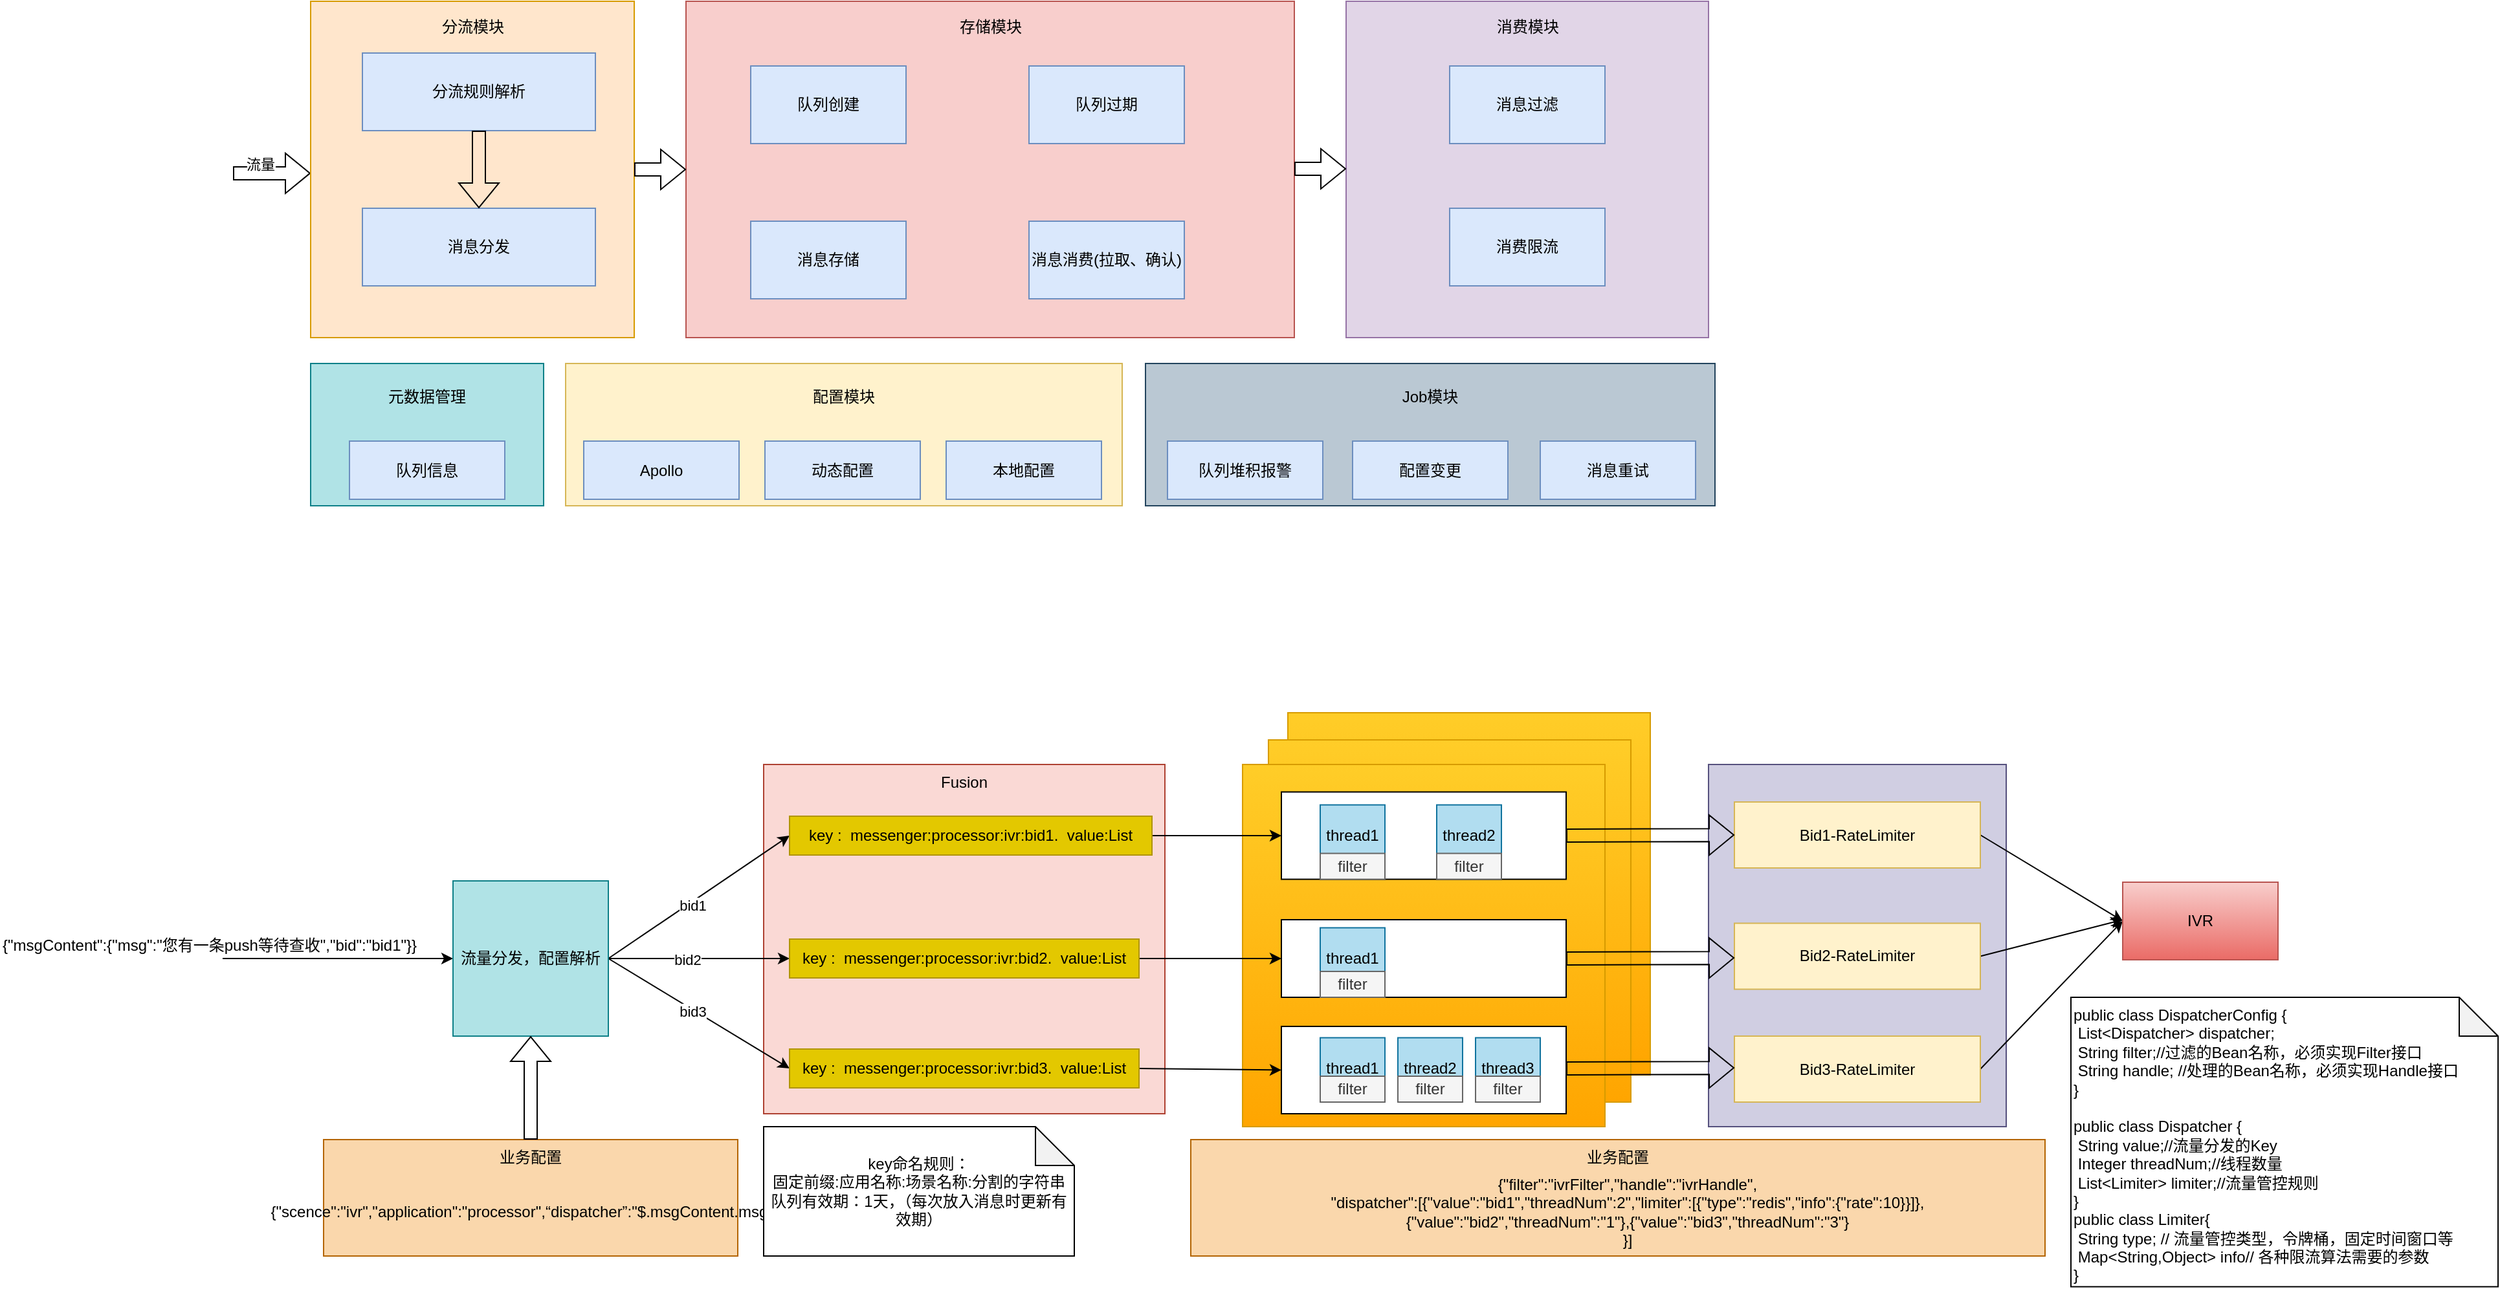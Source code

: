 <mxfile version="16.1.2" type="github">
  <diagram id="zbI2m9qwPM7i-162WsMr" name="Page-1">
    <mxGraphModel dx="2647" dy="892" grid="1" gridSize="10" guides="1" tooltips="1" connect="1" arrows="1" fold="1" page="1" pageScale="1" pageWidth="827" pageHeight="1169" math="0" shadow="0">
      <root>
        <mxCell id="0" />
        <mxCell id="1" parent="0" />
        <mxCell id="dJGsxwTj0P6BNTw4QNRo-88" value="" style="rounded=0;whiteSpace=wrap;html=1;fillColor=#ffcd28;gradientColor=#ffa500;strokeColor=#d79b00;" vertex="1" parent="1">
          <mxGeometry x="955" y="750" width="280" height="280" as="geometry" />
        </mxCell>
        <mxCell id="dJGsxwTj0P6BNTw4QNRo-87" value="" style="rounded=0;whiteSpace=wrap;html=1;fillColor=#ffcd28;gradientColor=#ffa500;strokeColor=#d79b00;" vertex="1" parent="1">
          <mxGeometry x="940" y="771" width="280" height="280" as="geometry" />
        </mxCell>
        <mxCell id="dJGsxwTj0P6BNTw4QNRo-75" value="" style="rounded=0;whiteSpace=wrap;html=1;fillColor=#ffcd28;gradientColor=#ffa500;strokeColor=#d79b00;" vertex="1" parent="1">
          <mxGeometry x="920" y="790" width="280" height="280" as="geometry" />
        </mxCell>
        <mxCell id="dJGsxwTj0P6BNTw4QNRo-24" value="" style="swimlane;startSize=0;" vertex="1" parent="1">
          <mxGeometry x="490" y="200" width="470" height="260" as="geometry" />
        </mxCell>
        <mxCell id="dJGsxwTj0P6BNTw4QNRo-40" value="" style="rounded=0;whiteSpace=wrap;html=1;fillColor=#f8cecc;strokeColor=#b85450;" vertex="1" parent="dJGsxwTj0P6BNTw4QNRo-24">
          <mxGeometry width="470" height="260" as="geometry" />
        </mxCell>
        <mxCell id="dJGsxwTj0P6BNTw4QNRo-25" value="存储模块" style="text;html=1;align=center;verticalAlign=middle;resizable=0;points=[];autosize=1;strokeColor=none;fillColor=none;" vertex="1" parent="dJGsxwTj0P6BNTw4QNRo-24">
          <mxGeometry x="205" y="10" width="60" height="20" as="geometry" />
        </mxCell>
        <mxCell id="dJGsxwTj0P6BNTw4QNRo-31" value="队列创建" style="rounded=0;whiteSpace=wrap;html=1;fillColor=#dae8fc;strokeColor=#6c8ebf;" vertex="1" parent="dJGsxwTj0P6BNTw4QNRo-24">
          <mxGeometry x="50" y="50" width="120" height="60" as="geometry" />
        </mxCell>
        <mxCell id="dJGsxwTj0P6BNTw4QNRo-32" value="队列过期" style="rounded=0;whiteSpace=wrap;html=1;fillColor=#dae8fc;strokeColor=#6c8ebf;" vertex="1" parent="dJGsxwTj0P6BNTw4QNRo-24">
          <mxGeometry x="265" y="50" width="120" height="60" as="geometry" />
        </mxCell>
        <mxCell id="dJGsxwTj0P6BNTw4QNRo-33" value="消息存储" style="rounded=0;whiteSpace=wrap;html=1;fillColor=#dae8fc;strokeColor=#6c8ebf;" vertex="1" parent="dJGsxwTj0P6BNTw4QNRo-24">
          <mxGeometry x="50" y="170" width="120" height="60" as="geometry" />
        </mxCell>
        <mxCell id="dJGsxwTj0P6BNTw4QNRo-107" value="消息消费(拉取、确认)" style="rounded=0;whiteSpace=wrap;html=1;fillColor=#dae8fc;strokeColor=#6c8ebf;" vertex="1" parent="dJGsxwTj0P6BNTw4QNRo-24">
          <mxGeometry x="265" y="170" width="120" height="60" as="geometry" />
        </mxCell>
        <mxCell id="dJGsxwTj0P6BNTw4QNRo-1" value="" style="shape=flexArrow;endArrow=classic;html=1;rounded=0;" edge="1" parent="1">
          <mxGeometry width="50" height="50" relative="1" as="geometry">
            <mxPoint x="140" y="333" as="sourcePoint" />
            <mxPoint x="200" y="332.94" as="targetPoint" />
          </mxGeometry>
        </mxCell>
        <mxCell id="dJGsxwTj0P6BNTw4QNRo-2" value="流量" style="edgeLabel;html=1;align=center;verticalAlign=middle;resizable=0;points=[];" vertex="1" connectable="0" parent="dJGsxwTj0P6BNTw4QNRo-1">
          <mxGeometry x="-0.3" y="7" relative="1" as="geometry">
            <mxPoint as="offset" />
          </mxGeometry>
        </mxCell>
        <mxCell id="dJGsxwTj0P6BNTw4QNRo-18" value="" style="swimlane;startSize=0;fillColor=#e1d5e7;strokeColor=#9673a6;" vertex="1" parent="1">
          <mxGeometry x="200" y="200" width="250" height="260" as="geometry" />
        </mxCell>
        <mxCell id="dJGsxwTj0P6BNTw4QNRo-39" value="" style="rounded=0;whiteSpace=wrap;html=1;fillColor=#ffe6cc;strokeColor=#d79b00;" vertex="1" parent="dJGsxwTj0P6BNTw4QNRo-18">
          <mxGeometry width="250" height="260" as="geometry" />
        </mxCell>
        <mxCell id="dJGsxwTj0P6BNTw4QNRo-19" value="分流模块" style="text;html=1;align=center;verticalAlign=middle;resizable=0;points=[];autosize=1;strokeColor=none;fillColor=none;" vertex="1" parent="dJGsxwTj0P6BNTw4QNRo-18">
          <mxGeometry x="95" y="10" width="60" height="20" as="geometry" />
        </mxCell>
        <mxCell id="dJGsxwTj0P6BNTw4QNRo-21" value="分流规则解析" style="rounded=0;whiteSpace=wrap;html=1;fillColor=#dae8fc;strokeColor=#6c8ebf;" vertex="1" parent="dJGsxwTj0P6BNTw4QNRo-18">
          <mxGeometry x="40" y="40" width="180" height="60" as="geometry" />
        </mxCell>
        <mxCell id="dJGsxwTj0P6BNTw4QNRo-22" value="消息分发" style="rounded=0;whiteSpace=wrap;html=1;fillColor=#dae8fc;strokeColor=#6c8ebf;" vertex="1" parent="dJGsxwTj0P6BNTw4QNRo-18">
          <mxGeometry x="40" y="160" width="180" height="60" as="geometry" />
        </mxCell>
        <mxCell id="dJGsxwTj0P6BNTw4QNRo-23" value="" style="shape=flexArrow;endArrow=classic;html=1;rounded=0;exitX=0.5;exitY=1;exitDx=0;exitDy=0;entryX=0.5;entryY=0;entryDx=0;entryDy=0;" edge="1" parent="dJGsxwTj0P6BNTw4QNRo-18" source="dJGsxwTj0P6BNTw4QNRo-21" target="dJGsxwTj0P6BNTw4QNRo-22">
          <mxGeometry width="50" height="50" relative="1" as="geometry">
            <mxPoint x="110" y="160" as="sourcePoint" />
            <mxPoint x="160" y="110" as="targetPoint" />
          </mxGeometry>
        </mxCell>
        <mxCell id="dJGsxwTj0P6BNTw4QNRo-20" value="&lt;p style=&quot;line-height: 1.2&quot;&gt;配置模块&lt;/p&gt;" style="rounded=0;whiteSpace=wrap;html=1;verticalAlign=top;fillColor=#fff2cc;strokeColor=#d6b656;" vertex="1" parent="1">
          <mxGeometry x="397" y="480" width="430" height="110" as="geometry" />
        </mxCell>
        <mxCell id="dJGsxwTj0P6BNTw4QNRo-26" value="Apollo" style="rounded=0;whiteSpace=wrap;html=1;fillColor=#dae8fc;strokeColor=#6c8ebf;" vertex="1" parent="1">
          <mxGeometry x="411" y="540" width="120" height="45" as="geometry" />
        </mxCell>
        <mxCell id="dJGsxwTj0P6BNTw4QNRo-28" value="" style="shape=flexArrow;endArrow=classic;html=1;rounded=0;exitX=1;exitY=0.5;exitDx=0;exitDy=0;entryX=0;entryY=0.5;entryDx=0;entryDy=0;" edge="1" parent="1" source="dJGsxwTj0P6BNTw4QNRo-18" target="dJGsxwTj0P6BNTw4QNRo-24">
          <mxGeometry width="50" height="50" relative="1" as="geometry">
            <mxPoint x="450" y="360" as="sourcePoint" />
            <mxPoint x="500" y="310" as="targetPoint" />
          </mxGeometry>
        </mxCell>
        <mxCell id="dJGsxwTj0P6BNTw4QNRo-29" value="本地配置" style="rounded=0;whiteSpace=wrap;html=1;fillColor=#dae8fc;strokeColor=#6c8ebf;" vertex="1" parent="1">
          <mxGeometry x="691" y="540" width="120" height="45" as="geometry" />
        </mxCell>
        <mxCell id="dJGsxwTj0P6BNTw4QNRo-30" value="动态配置" style="rounded=0;whiteSpace=wrap;html=1;fillColor=#dae8fc;strokeColor=#6c8ebf;" vertex="1" parent="1">
          <mxGeometry x="551" y="540" width="120" height="45" as="geometry" />
        </mxCell>
        <mxCell id="dJGsxwTj0P6BNTw4QNRo-34" value="" style="swimlane;startSize=0;" vertex="1" parent="1">
          <mxGeometry x="1000" y="200" width="280" height="260" as="geometry" />
        </mxCell>
        <mxCell id="dJGsxwTj0P6BNTw4QNRo-41" value="" style="rounded=0;whiteSpace=wrap;html=1;fillColor=#e1d5e7;strokeColor=#9673a6;" vertex="1" parent="dJGsxwTj0P6BNTw4QNRo-34">
          <mxGeometry width="280" height="260" as="geometry" />
        </mxCell>
        <mxCell id="dJGsxwTj0P6BNTw4QNRo-35" value="消费模块" style="text;html=1;align=center;verticalAlign=middle;resizable=0;points=[];autosize=1;strokeColor=none;fillColor=none;" vertex="1" parent="dJGsxwTj0P6BNTw4QNRo-34">
          <mxGeometry x="110" y="10" width="60" height="20" as="geometry" />
        </mxCell>
        <mxCell id="dJGsxwTj0P6BNTw4QNRo-37" value="消息过滤" style="rounded=0;whiteSpace=wrap;html=1;fillColor=#dae8fc;strokeColor=#6c8ebf;" vertex="1" parent="dJGsxwTj0P6BNTw4QNRo-34">
          <mxGeometry x="80" y="50" width="120" height="60" as="geometry" />
        </mxCell>
        <mxCell id="dJGsxwTj0P6BNTw4QNRo-38" value="&lt;span&gt;消费限流&lt;/span&gt;" style="rounded=0;whiteSpace=wrap;html=1;fillColor=#dae8fc;strokeColor=#6c8ebf;" vertex="1" parent="dJGsxwTj0P6BNTw4QNRo-34">
          <mxGeometry x="80" y="160" width="120" height="60" as="geometry" />
        </mxCell>
        <mxCell id="dJGsxwTj0P6BNTw4QNRo-36" value="" style="shape=flexArrow;endArrow=classic;html=1;rounded=0;exitX=1;exitY=0.5;exitDx=0;exitDy=0;entryX=0;entryY=0.5;entryDx=0;entryDy=0;" edge="1" parent="1">
          <mxGeometry width="50" height="50" relative="1" as="geometry">
            <mxPoint x="960" y="329.5" as="sourcePoint" />
            <mxPoint x="1000" y="329.5" as="targetPoint" />
          </mxGeometry>
        </mxCell>
        <mxCell id="dJGsxwTj0P6BNTw4QNRo-42" value="" style="endArrow=classic;html=1;rounded=0;" edge="1" parent="1">
          <mxGeometry width="50" height="50" relative="1" as="geometry">
            <mxPoint x="132" y="940" as="sourcePoint" />
            <mxPoint x="310" y="940" as="targetPoint" />
          </mxGeometry>
        </mxCell>
        <mxCell id="dJGsxwTj0P6BNTw4QNRo-43" value="Fusion" style="rounded=0;whiteSpace=wrap;html=1;verticalAlign=top;fillColor=#fad9d5;strokeColor=#ae4132;" vertex="1" parent="1">
          <mxGeometry x="550" y="790" width="310" height="270" as="geometry" />
        </mxCell>
        <mxCell id="dJGsxwTj0P6BNTw4QNRo-48" style="edgeStyle=none;rounded=0;orthogonalLoop=1;jettySize=auto;html=1;exitX=1;exitY=0.5;exitDx=0;exitDy=0;entryX=0;entryY=0.5;entryDx=0;entryDy=0;" edge="1" parent="1" source="dJGsxwTj0P6BNTw4QNRo-44" target="dJGsxwTj0P6BNTw4QNRo-45">
          <mxGeometry relative="1" as="geometry" />
        </mxCell>
        <mxCell id="dJGsxwTj0P6BNTw4QNRo-53" value="bid1" style="edgeLabel;html=1;align=center;verticalAlign=middle;resizable=0;points=[];" vertex="1" connectable="0" parent="dJGsxwTj0P6BNTw4QNRo-48">
          <mxGeometry x="-0.096" y="-2" relative="1" as="geometry">
            <mxPoint as="offset" />
          </mxGeometry>
        </mxCell>
        <mxCell id="dJGsxwTj0P6BNTw4QNRo-49" style="edgeStyle=none;rounded=0;orthogonalLoop=1;jettySize=auto;html=1;exitX=1;exitY=0.5;exitDx=0;exitDy=0;entryX=0;entryY=0.5;entryDx=0;entryDy=0;" edge="1" parent="1" source="dJGsxwTj0P6BNTw4QNRo-44" target="dJGsxwTj0P6BNTw4QNRo-46">
          <mxGeometry relative="1" as="geometry" />
        </mxCell>
        <mxCell id="dJGsxwTj0P6BNTw4QNRo-54" value="bid2" style="edgeLabel;html=1;align=center;verticalAlign=middle;resizable=0;points=[];" vertex="1" connectable="0" parent="dJGsxwTj0P6BNTw4QNRo-49">
          <mxGeometry x="-0.129" y="-1" relative="1" as="geometry">
            <mxPoint as="offset" />
          </mxGeometry>
        </mxCell>
        <mxCell id="dJGsxwTj0P6BNTw4QNRo-50" style="edgeStyle=none;rounded=0;orthogonalLoop=1;jettySize=auto;html=1;exitX=1;exitY=0.5;exitDx=0;exitDy=0;entryX=0;entryY=0.5;entryDx=0;entryDy=0;" edge="1" parent="1" source="dJGsxwTj0P6BNTw4QNRo-44" target="dJGsxwTj0P6BNTw4QNRo-47">
          <mxGeometry relative="1" as="geometry" />
        </mxCell>
        <mxCell id="dJGsxwTj0P6BNTw4QNRo-55" value="bid3" style="edgeLabel;html=1;align=center;verticalAlign=middle;resizable=0;points=[];" vertex="1" connectable="0" parent="dJGsxwTj0P6BNTw4QNRo-50">
          <mxGeometry x="-0.077" y="-2" relative="1" as="geometry">
            <mxPoint x="1" as="offset" />
          </mxGeometry>
        </mxCell>
        <mxCell id="dJGsxwTj0P6BNTw4QNRo-44" value="流量分发，配置解析" style="rounded=0;whiteSpace=wrap;html=1;fillColor=#b0e3e6;strokeColor=#0e8088;" vertex="1" parent="1">
          <mxGeometry x="310" y="880" width="120" height="120" as="geometry" />
        </mxCell>
        <mxCell id="dJGsxwTj0P6BNTw4QNRo-59" style="edgeStyle=none;rounded=0;orthogonalLoop=1;jettySize=auto;html=1;exitX=1;exitY=0.5;exitDx=0;exitDy=0;entryX=0;entryY=0.5;entryDx=0;entryDy=0;" edge="1" parent="1" source="dJGsxwTj0P6BNTw4QNRo-45" target="dJGsxwTj0P6BNTw4QNRo-58">
          <mxGeometry relative="1" as="geometry" />
        </mxCell>
        <mxCell id="dJGsxwTj0P6BNTw4QNRo-45" value="key :&amp;nbsp; messenger:processor:ivr:bid1.&amp;nbsp; value:List" style="rounded=0;whiteSpace=wrap;html=1;fillColor=#e3c800;fontColor=#000000;strokeColor=#B09500;" vertex="1" parent="1">
          <mxGeometry x="570" y="830" width="280" height="30" as="geometry" />
        </mxCell>
        <mxCell id="dJGsxwTj0P6BNTw4QNRo-65" style="edgeStyle=none;rounded=0;orthogonalLoop=1;jettySize=auto;html=1;exitX=1;exitY=0.5;exitDx=0;exitDy=0;entryX=0;entryY=0.5;entryDx=0;entryDy=0;" edge="1" parent="1" source="dJGsxwTj0P6BNTw4QNRo-46" target="dJGsxwTj0P6BNTw4QNRo-62">
          <mxGeometry relative="1" as="geometry" />
        </mxCell>
        <mxCell id="dJGsxwTj0P6BNTw4QNRo-46" value="key :&amp;nbsp; messenger:processor:ivr:bid2.&amp;nbsp; value:List" style="rounded=0;whiteSpace=wrap;html=1;fillColor=#e3c800;fontColor=#000000;strokeColor=#B09500;" vertex="1" parent="1">
          <mxGeometry x="570" y="925" width="270" height="30" as="geometry" />
        </mxCell>
        <mxCell id="dJGsxwTj0P6BNTw4QNRo-98" style="edgeStyle=none;rounded=0;orthogonalLoop=1;jettySize=auto;html=1;exitX=1;exitY=0.5;exitDx=0;exitDy=0;entryX=0;entryY=0.5;entryDx=0;entryDy=0;" edge="1" parent="1" source="dJGsxwTj0P6BNTw4QNRo-47" target="dJGsxwTj0P6BNTw4QNRo-66">
          <mxGeometry relative="1" as="geometry" />
        </mxCell>
        <mxCell id="dJGsxwTj0P6BNTw4QNRo-47" value="key :&amp;nbsp; messenger:processor:ivr:bid3.&amp;nbsp; value:List" style="rounded=0;whiteSpace=wrap;html=1;fillColor=#e3c800;fontColor=#000000;strokeColor=#B09500;" vertex="1" parent="1">
          <mxGeometry x="570" y="1010" width="270" height="30" as="geometry" />
        </mxCell>
        <mxCell id="dJGsxwTj0P6BNTw4QNRo-51" value="业务配置" style="rounded=0;whiteSpace=wrap;html=1;verticalAlign=top;fillColor=#fad7ac;strokeColor=#b46504;" vertex="1" parent="1">
          <mxGeometry x="210" y="1080" width="320" height="90" as="geometry" />
        </mxCell>
        <mxCell id="dJGsxwTj0P6BNTw4QNRo-52" value="" style="shape=flexArrow;endArrow=classic;html=1;rounded=0;exitX=0.5;exitY=0;exitDx=0;exitDy=0;entryX=0.5;entryY=1;entryDx=0;entryDy=0;" edge="1" parent="1" source="dJGsxwTj0P6BNTw4QNRo-51" target="dJGsxwTj0P6BNTw4QNRo-44">
          <mxGeometry width="50" height="50" relative="1" as="geometry">
            <mxPoint x="390" y="1030" as="sourcePoint" />
            <mxPoint x="440" y="980" as="targetPoint" />
          </mxGeometry>
        </mxCell>
        <mxCell id="dJGsxwTj0P6BNTw4QNRo-56" value="{&quot;msgContent&quot;:{&quot;msg&quot;:&quot;您有一条push等待查收&quot;,&quot;bid&quot;:&quot;bid1&quot;}}" style="text;html=1;strokeColor=none;fillColor=none;align=left;verticalAlign=middle;whiteSpace=wrap;rounded=0;" vertex="1" parent="1">
          <mxGeometry x="-40" y="910" width="340" height="40" as="geometry" />
        </mxCell>
        <mxCell id="dJGsxwTj0P6BNTw4QNRo-57" value="{&quot;scence&quot;:&quot;ivr&quot;,&quot;application&quot;:&quot;processor&quot;,“dispatcher”:&quot;$.msgContent.msg.bid&quot;}" style="text;html=1;strokeColor=none;fillColor=none;align=center;verticalAlign=middle;whiteSpace=wrap;rounded=0;" vertex="1" parent="1">
          <mxGeometry x="310" y="1111.25" width="130" height="50" as="geometry" />
        </mxCell>
        <mxCell id="dJGsxwTj0P6BNTw4QNRo-58" value="" style="rounded=0;whiteSpace=wrap;html=1;" vertex="1" parent="1">
          <mxGeometry x="950" y="811.25" width="220" height="67.5" as="geometry" />
        </mxCell>
        <mxCell id="dJGsxwTj0P6BNTw4QNRo-60" value="thread1" style="rounded=0;whiteSpace=wrap;html=1;fillColor=#b1ddf0;strokeColor=#10739e;" vertex="1" parent="1">
          <mxGeometry x="980" y="821.25" width="50" height="47.5" as="geometry" />
        </mxCell>
        <mxCell id="dJGsxwTj0P6BNTw4QNRo-61" value="thread2" style="rounded=0;whiteSpace=wrap;html=1;fillColor=#b1ddf0;strokeColor=#10739e;" vertex="1" parent="1">
          <mxGeometry x="1070" y="821.25" width="50" height="47.5" as="geometry" />
        </mxCell>
        <mxCell id="dJGsxwTj0P6BNTw4QNRo-62" value="" style="rounded=0;whiteSpace=wrap;html=1;" vertex="1" parent="1">
          <mxGeometry x="950" y="910" width="220" height="60" as="geometry" />
        </mxCell>
        <mxCell id="dJGsxwTj0P6BNTw4QNRo-63" value="thread1" style="rounded=0;whiteSpace=wrap;html=1;fillColor=#b1ddf0;strokeColor=#10739e;" vertex="1" parent="1">
          <mxGeometry x="980" y="916.25" width="50" height="47.5" as="geometry" />
        </mxCell>
        <mxCell id="dJGsxwTj0P6BNTw4QNRo-66" value="" style="rounded=0;whiteSpace=wrap;html=1;" vertex="1" parent="1">
          <mxGeometry x="950" y="992.5" width="220" height="67.5" as="geometry" />
        </mxCell>
        <mxCell id="dJGsxwTj0P6BNTw4QNRo-67" value="thread1" style="rounded=0;whiteSpace=wrap;html=1;fillColor=#b1ddf0;strokeColor=#10739e;" vertex="1" parent="1">
          <mxGeometry x="980" y="1001.25" width="50" height="47.5" as="geometry" />
        </mxCell>
        <mxCell id="dJGsxwTj0P6BNTw4QNRo-69" value="thread2" style="rounded=0;whiteSpace=wrap;html=1;fillColor=#b1ddf0;strokeColor=#10739e;" vertex="1" parent="1">
          <mxGeometry x="1040" y="1001.25" width="50" height="47.5" as="geometry" />
        </mxCell>
        <mxCell id="dJGsxwTj0P6BNTw4QNRo-70" value="thread3" style="rounded=0;whiteSpace=wrap;html=1;fillColor=#b1ddf0;strokeColor=#10739e;" vertex="1" parent="1">
          <mxGeometry x="1100" y="1001.25" width="50" height="47.5" as="geometry" />
        </mxCell>
        <mxCell id="dJGsxwTj0P6BNTw4QNRo-71" value="filter" style="rounded=0;whiteSpace=wrap;html=1;fillColor=#f5f5f5;fontColor=#333333;strokeColor=#666666;" vertex="1" parent="1">
          <mxGeometry x="980" y="858.75" width="50" height="20" as="geometry" />
        </mxCell>
        <mxCell id="dJGsxwTj0P6BNTw4QNRo-76" value="业务配置" style="rounded=0;whiteSpace=wrap;html=1;verticalAlign=top;fillColor=#fad7ac;strokeColor=#b46504;" vertex="1" parent="1">
          <mxGeometry x="880" y="1080" width="660" height="90" as="geometry" />
        </mxCell>
        <mxCell id="dJGsxwTj0P6BNTw4QNRo-77" value="{&quot;filter&quot;:&quot;ivrFilter&quot;,&quot;handle&quot;:&quot;ivrHandle&quot;,&lt;br&gt;&quot;dispatcher&quot;:[{&quot;value&quot;:&quot;bid1&quot;,&quot;threadNum&quot;:2&quot;,&quot;limiter&quot;:[{&quot;type&quot;:&quot;redis&quot;,&quot;info&quot;:{&quot;rate&quot;:10}}]},{&quot;value&quot;:&quot;bid2&quot;,&quot;threadNum&quot;:&quot;1&quot;},{&quot;value&quot;:&quot;bid3&quot;,&quot;threadNum&quot;:&quot;3&quot;}&lt;br&gt;}]" style="text;html=1;strokeColor=none;fillColor=none;align=center;verticalAlign=middle;whiteSpace=wrap;rounded=0;" vertex="1" parent="1">
          <mxGeometry x="920" y="1101.25" width="595" height="70" as="geometry" />
        </mxCell>
        <mxCell id="dJGsxwTj0P6BNTw4QNRo-78" value="key命名规则：&lt;br&gt;固定前缀:应用名称:场景名称:分割的字符串&lt;br&gt;队列有效期：1天，（每次放入消息时更新有效期）" style="shape=note;whiteSpace=wrap;html=1;backgroundOutline=1;darkOpacity=0.05;" vertex="1" parent="1">
          <mxGeometry x="550" y="1070" width="240" height="100" as="geometry" />
        </mxCell>
        <mxCell id="dJGsxwTj0P6BNTw4QNRo-79" value="" style="rounded=0;whiteSpace=wrap;html=1;fillColor=#d0cee2;strokeColor=#56517e;" vertex="1" parent="1">
          <mxGeometry x="1280" y="790" width="230" height="280" as="geometry" />
        </mxCell>
        <mxCell id="dJGsxwTj0P6BNTw4QNRo-100" style="edgeStyle=none;rounded=0;orthogonalLoop=1;jettySize=auto;html=1;exitX=1;exitY=0.5;exitDx=0;exitDy=0;entryX=0;entryY=0.5;entryDx=0;entryDy=0;" edge="1" parent="1" source="dJGsxwTj0P6BNTw4QNRo-80" target="dJGsxwTj0P6BNTw4QNRo-99">
          <mxGeometry relative="1" as="geometry" />
        </mxCell>
        <mxCell id="dJGsxwTj0P6BNTw4QNRo-80" value="Bid1-RateLimiter" style="rounded=0;whiteSpace=wrap;html=1;fillColor=#fff2cc;strokeColor=#d6b656;" vertex="1" parent="1">
          <mxGeometry x="1300" y="819" width="190" height="51" as="geometry" />
        </mxCell>
        <mxCell id="dJGsxwTj0P6BNTw4QNRo-101" style="edgeStyle=none;rounded=0;orthogonalLoop=1;jettySize=auto;html=1;exitX=1;exitY=0.5;exitDx=0;exitDy=0;" edge="1" parent="1" source="dJGsxwTj0P6BNTw4QNRo-81">
          <mxGeometry relative="1" as="geometry">
            <mxPoint x="1600" y="910" as="targetPoint" />
          </mxGeometry>
        </mxCell>
        <mxCell id="dJGsxwTj0P6BNTw4QNRo-81" value="Bid2-RateLimiter" style="rounded=0;whiteSpace=wrap;html=1;fillColor=#fff2cc;strokeColor=#d6b656;" vertex="1" parent="1">
          <mxGeometry x="1300" y="912.75" width="190" height="51" as="geometry" />
        </mxCell>
        <mxCell id="dJGsxwTj0P6BNTw4QNRo-102" style="edgeStyle=none;rounded=0;orthogonalLoop=1;jettySize=auto;html=1;exitX=1;exitY=0.5;exitDx=0;exitDy=0;entryX=0;entryY=0.5;entryDx=0;entryDy=0;" edge="1" parent="1" source="dJGsxwTj0P6BNTw4QNRo-82" target="dJGsxwTj0P6BNTw4QNRo-99">
          <mxGeometry relative="1" as="geometry" />
        </mxCell>
        <mxCell id="dJGsxwTj0P6BNTw4QNRo-82" value="Bid3-RateLimiter" style="rounded=0;whiteSpace=wrap;html=1;fillColor=#fff2cc;strokeColor=#d6b656;" vertex="1" parent="1">
          <mxGeometry x="1300" y="1000" width="190" height="51" as="geometry" />
        </mxCell>
        <mxCell id="dJGsxwTj0P6BNTw4QNRo-89" value="" style="shape=flexArrow;endArrow=classic;html=1;rounded=0;exitX=1;exitY=0.5;exitDx=0;exitDy=0;entryX=0;entryY=0.5;entryDx=0;entryDy=0;" edge="1" parent="1" source="dJGsxwTj0P6BNTw4QNRo-58" target="dJGsxwTj0P6BNTw4QNRo-80">
          <mxGeometry width="50" height="50" relative="1" as="geometry">
            <mxPoint x="1240" y="880" as="sourcePoint" />
            <mxPoint x="1290" y="830" as="targetPoint" />
          </mxGeometry>
        </mxCell>
        <mxCell id="dJGsxwTj0P6BNTw4QNRo-90" value="" style="shape=flexArrow;endArrow=classic;html=1;rounded=0;exitX=1;exitY=0.5;exitDx=0;exitDy=0;entryX=0;entryY=0.5;entryDx=0;entryDy=0;" edge="1" parent="1">
          <mxGeometry width="50" height="50" relative="1" as="geometry">
            <mxPoint x="1170" y="940" as="sourcePoint" />
            <mxPoint x="1300" y="939.5" as="targetPoint" />
          </mxGeometry>
        </mxCell>
        <mxCell id="dJGsxwTj0P6BNTw4QNRo-91" value="" style="shape=flexArrow;endArrow=classic;html=1;rounded=0;exitX=1;exitY=0.5;exitDx=0;exitDy=0;entryX=0;entryY=0.5;entryDx=0;entryDy=0;" edge="1" parent="1">
          <mxGeometry width="50" height="50" relative="1" as="geometry">
            <mxPoint x="1170" y="1025" as="sourcePoint" />
            <mxPoint x="1300" y="1024.5" as="targetPoint" />
          </mxGeometry>
        </mxCell>
        <mxCell id="dJGsxwTj0P6BNTw4QNRo-92" value="public class DispatcherConfig {&lt;br&gt;&lt;span&gt;	&lt;/span&gt;&lt;span&gt;	&lt;/span&gt;&lt;span style=&quot;white-space: pre&quot;&gt;	&lt;/span&gt;List&amp;lt;Dispatcher&amp;gt; dispatcher;&lt;br&gt;&lt;span&gt;	&lt;/span&gt;&lt;span style=&quot;white-space: pre&quot;&gt;	&lt;/span&gt;String filter;//过滤的Bean名称，必须实现Filter接口&lt;br&gt;&lt;span&gt;	&lt;/span&gt;&lt;span style=&quot;white-space: pre&quot;&gt;	&lt;/span&gt;String handle; //处理的Bean名称，必须实现Handle接口&lt;br&gt;}&lt;br&gt;&lt;br&gt;public class Dispatcher&amp;nbsp;{&lt;br&gt;&lt;span&gt;	&lt;/span&gt;&lt;span style=&quot;white-space: pre&quot;&gt;	&lt;/span&gt;String value;//流量分发的Key&lt;br&gt;&lt;span&gt;	&lt;/span&gt;&lt;span style=&quot;white-space: pre&quot;&gt;	&lt;/span&gt;Integer threadNum;//线程数量&lt;br&gt;&lt;span&gt;	&lt;/span&gt;&lt;span style=&quot;white-space: pre&quot;&gt;	&lt;/span&gt;List&amp;lt;Limiter&amp;gt; limiter;//流量管控规则&lt;br&gt;}&lt;br&gt;public class Limiter{&lt;br&gt;&lt;span&gt;	&lt;/span&gt;&lt;span style=&quot;white-space: pre&quot;&gt;	&lt;/span&gt;String type; // 流量管控类型，令牌桶，固定时间窗口等&lt;br&gt;&lt;span&gt;	&lt;/span&gt;&lt;span style=&quot;white-space: pre&quot;&gt;	&lt;/span&gt;Map&amp;lt;String,Object&amp;gt; info// 各种限流算法需要的参数&lt;br&gt;}" style="shape=note;whiteSpace=wrap;html=1;backgroundOutline=1;darkOpacity=0.05;verticalAlign=top;align=left;" vertex="1" parent="1">
          <mxGeometry x="1560" y="970" width="330" height="223.75" as="geometry" />
        </mxCell>
        <mxCell id="dJGsxwTj0P6BNTw4QNRo-93" value="filter" style="rounded=0;whiteSpace=wrap;html=1;fillColor=#f5f5f5;fontColor=#333333;strokeColor=#666666;" vertex="1" parent="1">
          <mxGeometry x="1070" y="858.75" width="50" height="20" as="geometry" />
        </mxCell>
        <mxCell id="dJGsxwTj0P6BNTw4QNRo-94" value="filter" style="rounded=0;whiteSpace=wrap;html=1;fillColor=#f5f5f5;fontColor=#333333;strokeColor=#666666;" vertex="1" parent="1">
          <mxGeometry x="980" y="950" width="50" height="20" as="geometry" />
        </mxCell>
        <mxCell id="dJGsxwTj0P6BNTw4QNRo-95" value="filter" style="rounded=0;whiteSpace=wrap;html=1;fillColor=#f5f5f5;fontColor=#333333;strokeColor=#666666;" vertex="1" parent="1">
          <mxGeometry x="980" y="1031" width="50" height="20" as="geometry" />
        </mxCell>
        <mxCell id="dJGsxwTj0P6BNTw4QNRo-96" value="filter" style="rounded=0;whiteSpace=wrap;html=1;fillColor=#f5f5f5;fontColor=#333333;strokeColor=#666666;" vertex="1" parent="1">
          <mxGeometry x="1040" y="1031" width="50" height="20" as="geometry" />
        </mxCell>
        <mxCell id="dJGsxwTj0P6BNTw4QNRo-97" value="filter" style="rounded=0;whiteSpace=wrap;html=1;fillColor=#f5f5f5;fontColor=#333333;strokeColor=#666666;" vertex="1" parent="1">
          <mxGeometry x="1100" y="1031" width="50" height="20" as="geometry" />
        </mxCell>
        <mxCell id="dJGsxwTj0P6BNTw4QNRo-99" value="IVR" style="rounded=0;whiteSpace=wrap;html=1;fillColor=#f8cecc;gradientColor=#ea6b66;strokeColor=#b85450;" vertex="1" parent="1">
          <mxGeometry x="1600" y="881" width="120" height="60" as="geometry" />
        </mxCell>
        <mxCell id="dJGsxwTj0P6BNTw4QNRo-103" value="&lt;p style=&quot;line-height: 1.2&quot;&gt;Job模块&lt;/p&gt;" style="rounded=0;whiteSpace=wrap;html=1;verticalAlign=top;fillColor=#bac8d3;strokeColor=#23445d;" vertex="1" parent="1">
          <mxGeometry x="845" y="480" width="440" height="110" as="geometry" />
        </mxCell>
        <mxCell id="dJGsxwTj0P6BNTw4QNRo-104" value="队列堆积报警" style="rounded=0;whiteSpace=wrap;html=1;fillColor=#dae8fc;strokeColor=#6c8ebf;" vertex="1" parent="1">
          <mxGeometry x="862" y="540" width="120" height="45" as="geometry" />
        </mxCell>
        <mxCell id="dJGsxwTj0P6BNTw4QNRo-105" value="消息重试" style="rounded=0;whiteSpace=wrap;html=1;fillColor=#dae8fc;strokeColor=#6c8ebf;" vertex="1" parent="1">
          <mxGeometry x="1150" y="540" width="120" height="45" as="geometry" />
        </mxCell>
        <mxCell id="dJGsxwTj0P6BNTw4QNRo-108" value="配置变更" style="rounded=0;whiteSpace=wrap;html=1;fillColor=#dae8fc;strokeColor=#6c8ebf;" vertex="1" parent="1">
          <mxGeometry x="1005" y="540" width="120" height="45" as="geometry" />
        </mxCell>
        <mxCell id="dJGsxwTj0P6BNTw4QNRo-109" value="&lt;p style=&quot;line-height: 1.2&quot;&gt;元数据管理&lt;/p&gt;" style="rounded=0;whiteSpace=wrap;html=1;verticalAlign=top;fillColor=#b0e3e6;strokeColor=#0e8088;" vertex="1" parent="1">
          <mxGeometry x="200" y="480" width="180" height="110" as="geometry" />
        </mxCell>
        <mxCell id="dJGsxwTj0P6BNTw4QNRo-110" value="队列信息" style="rounded=0;whiteSpace=wrap;html=1;fillColor=#dae8fc;strokeColor=#6c8ebf;" vertex="1" parent="1">
          <mxGeometry x="230" y="540" width="120" height="45" as="geometry" />
        </mxCell>
      </root>
    </mxGraphModel>
  </diagram>
</mxfile>
